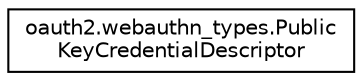 digraph "Graphical Class Hierarchy"
{
 // LATEX_PDF_SIZE
  edge [fontname="Helvetica",fontsize="10",labelfontname="Helvetica",labelfontsize="10"];
  node [fontname="Helvetica",fontsize="10",shape=record];
  rankdir="LR";
  Node0 [label="oauth2.webauthn_types.Public\lKeyCredentialDescriptor",height=0.2,width=0.4,color="black", fillcolor="white", style="filled",URL="$classoauth2_1_1webauthn__types_1_1PublicKeyCredentialDescriptor.html",tooltip=" "];
}
